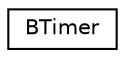 digraph "Graphical Class Hierarchy"
{
 // LATEX_PDF_SIZE
  edge [fontname="Helvetica",fontsize="10",labelfontname="Helvetica",labelfontsize="10"];
  node [fontname="Helvetica",fontsize="10",shape=record];
  rankdir="LR";
  Node0 [label="BTimer",height=0.2,width=0.4,color="black", fillcolor="white", style="filled",URL="$class_b_timer.html",tooltip=" "];
}
